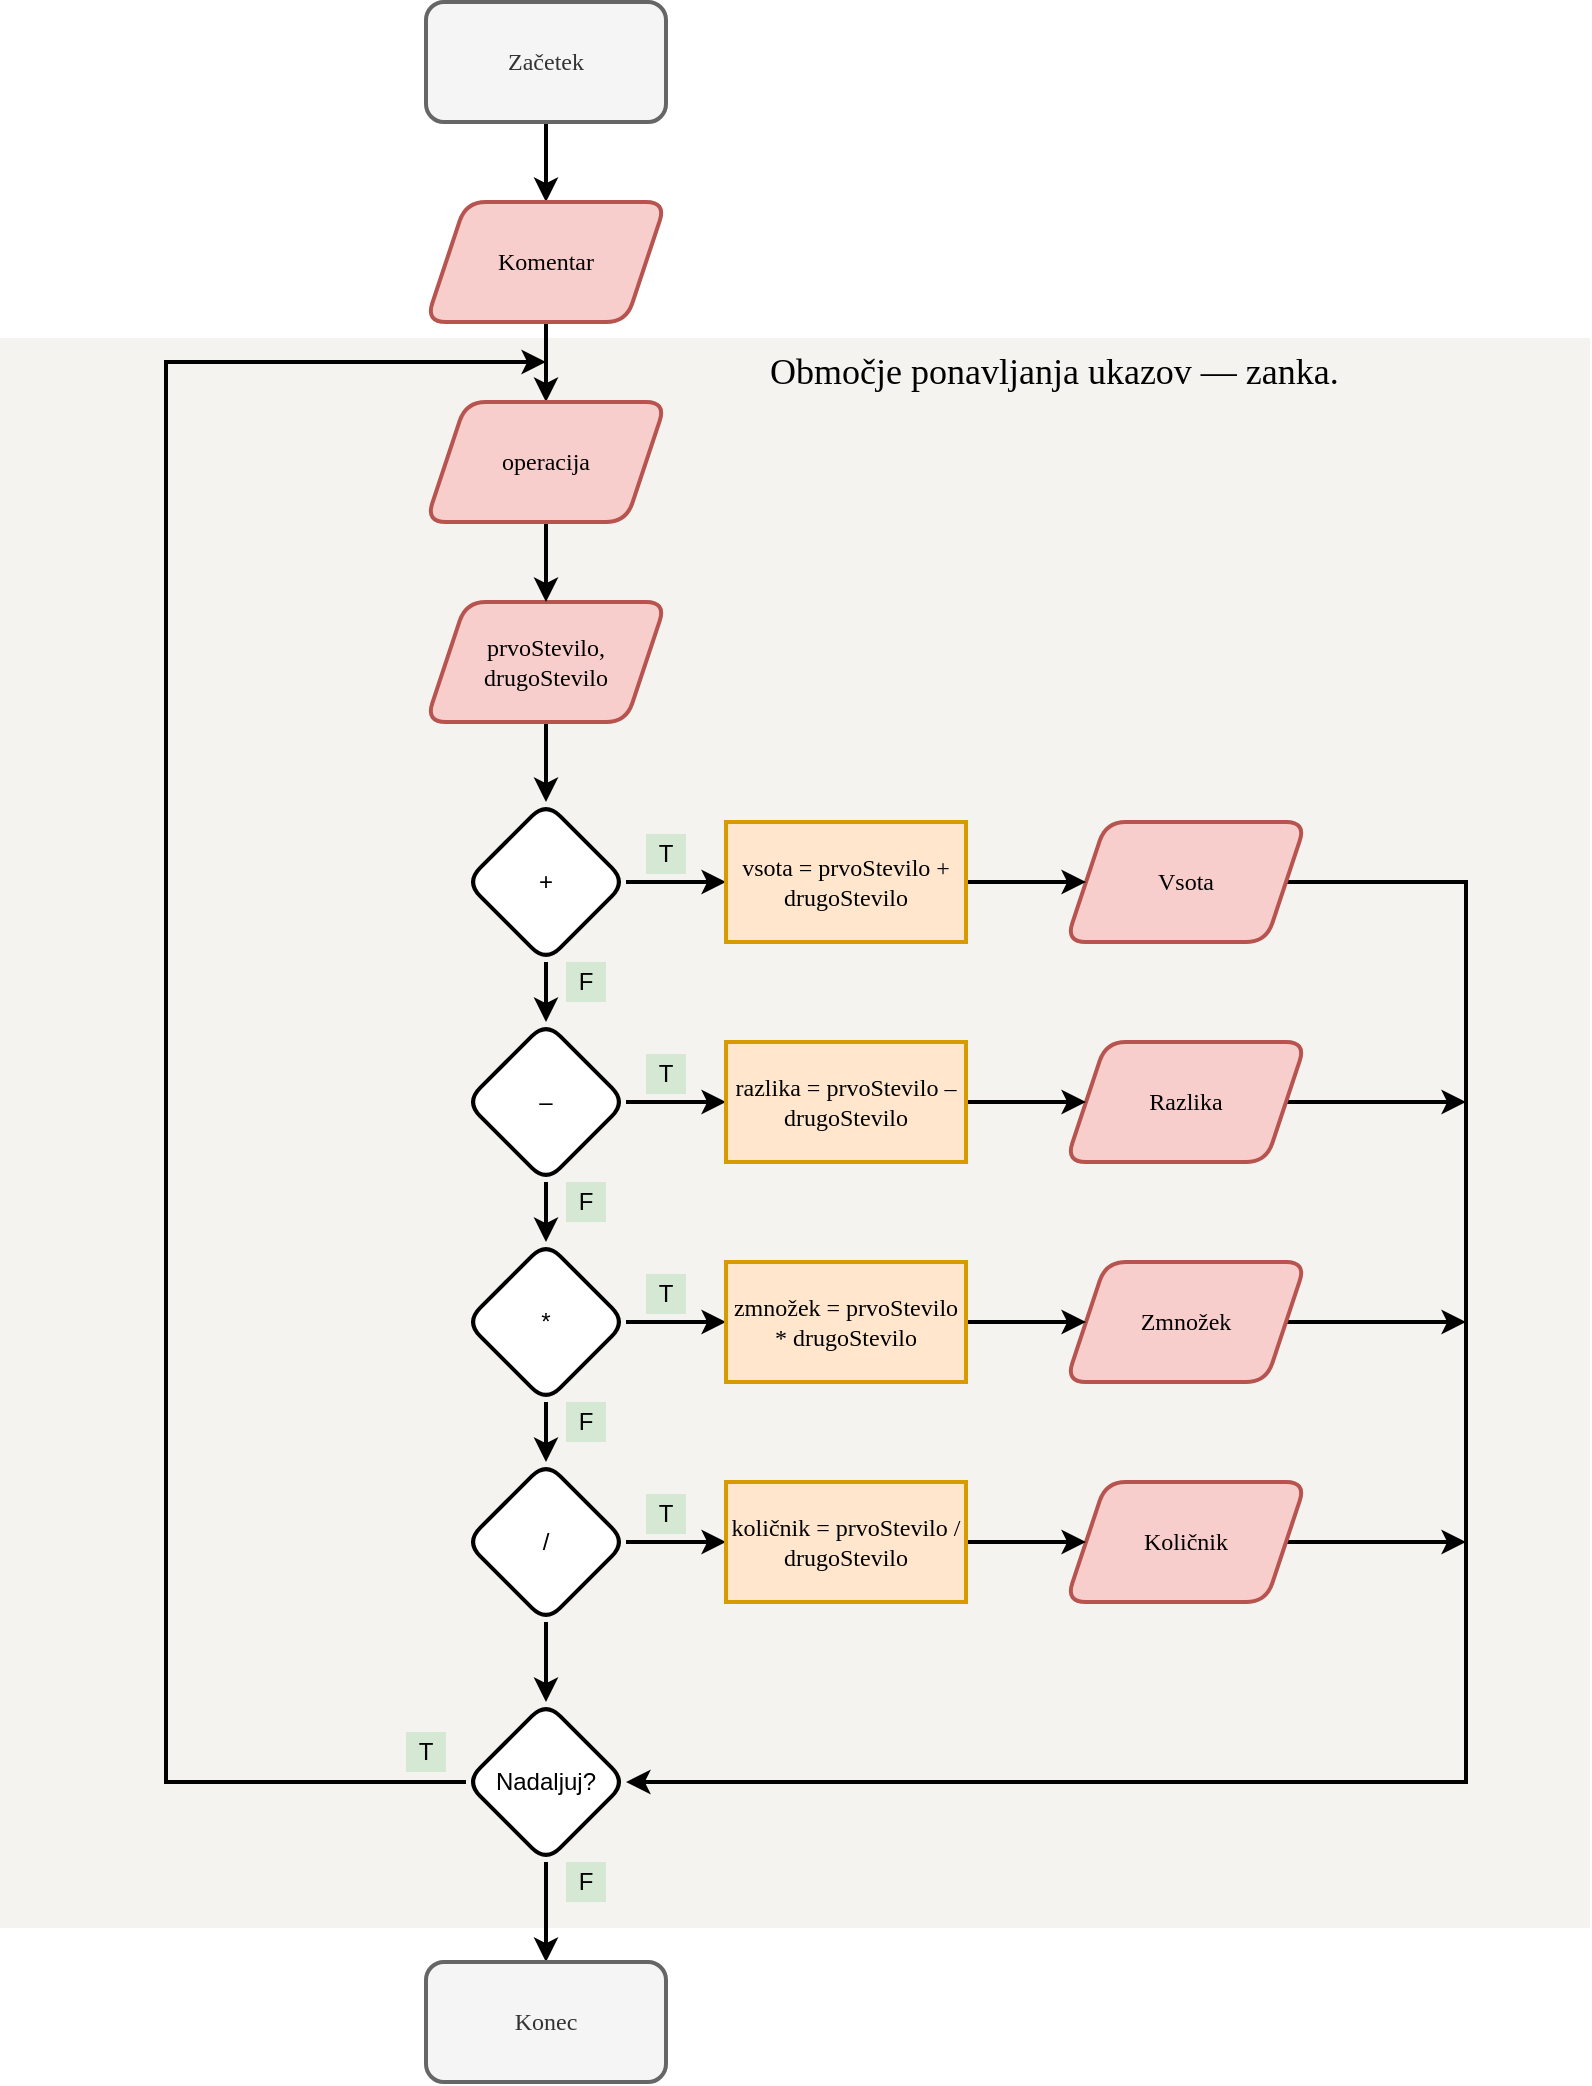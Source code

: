 <mxfile version="13.9.9" type="github">
  <diagram id="fycQSyhCZheVYzVLmbO5" name="Page-1">
    <mxGraphModel dx="1620" dy="1258" grid="1" gridSize="10" guides="1" tooltips="1" connect="1" arrows="1" fold="1" page="1" pageScale="1" pageWidth="827" pageHeight="1169" math="0" shadow="0">
      <root>
        <mxCell id="0" />
        <mxCell id="1" parent="0" />
        <mxCell id="EflzVE0-cOWdaxuLqOuZ-1" value="" style="whiteSpace=wrap;html=1;aspect=fixed;rounded=0;strokeWidth=2;strokeColor=none;gradientDirection=north;fillColor=#F5F3F0;" vertex="1" parent="1">
          <mxGeometry x="17" y="233" width="795" height="795" as="geometry" />
        </mxCell>
        <mxCell id="PB8nC3DUvfMvwmevtk14-12" style="edgeStyle=orthogonalEdgeStyle;rounded=0;orthogonalLoop=1;jettySize=auto;html=1;entryX=0.5;entryY=0;entryDx=0;entryDy=0;fontFamily=Georgia;strokeWidth=2;" parent="1" source="PB8nC3DUvfMvwmevtk14-13" target="PB8nC3DUvfMvwmevtk14-15" edge="1">
          <mxGeometry relative="1" as="geometry" />
        </mxCell>
        <mxCell id="PB8nC3DUvfMvwmevtk14-13" value="Začetek" style="rounded=1;whiteSpace=wrap;html=1;fontFamily=Georgia;strokeWidth=2;fillColor=#f5f5f5;strokeColor=#666666;fontColor=#333333;" parent="1" vertex="1">
          <mxGeometry x="230" y="65" width="120" height="60" as="geometry" />
        </mxCell>
        <mxCell id="PB8nC3DUvfMvwmevtk14-14" style="edgeStyle=orthogonalEdgeStyle;rounded=0;orthogonalLoop=1;jettySize=auto;html=1;strokeWidth=2;fontFamily=Georgia;" parent="1" source="PB8nC3DUvfMvwmevtk14-15" edge="1">
          <mxGeometry relative="1" as="geometry">
            <mxPoint x="290" y="265" as="targetPoint" />
          </mxGeometry>
        </mxCell>
        <mxCell id="PB8nC3DUvfMvwmevtk14-15" value="Komentar" style="shape=parallelogram;perimeter=parallelogramPerimeter;whiteSpace=wrap;html=1;fixedSize=1;strokeWidth=2;fontFamily=Georgia;fillColor=#f8cecc;strokeColor=#b85450;rounded=1;" parent="1" vertex="1">
          <mxGeometry x="230" y="165" width="120" height="60" as="geometry" />
        </mxCell>
        <mxCell id="PB8nC3DUvfMvwmevtk14-27" style="edgeStyle=orthogonalEdgeStyle;rounded=0;orthogonalLoop=1;jettySize=auto;html=1;entryX=0.5;entryY=0;entryDx=0;entryDy=0;strokeWidth=2;" parent="1" source="PB8nC3DUvfMvwmevtk14-17" target="PB8nC3DUvfMvwmevtk14-24" edge="1">
          <mxGeometry relative="1" as="geometry" />
        </mxCell>
        <mxCell id="PB8nC3DUvfMvwmevtk14-17" value="prvoStevilo, drugoStevilo" style="shape=parallelogram;perimeter=parallelogramPerimeter;whiteSpace=wrap;html=1;fixedSize=1;strokeWidth=2;fontFamily=Georgia;fillColor=#f8cecc;strokeColor=#b85450;rounded=1;" parent="1" vertex="1">
          <mxGeometry x="230" y="365" width="120" height="60" as="geometry" />
        </mxCell>
        <mxCell id="PB8nC3DUvfMvwmevtk14-26" style="edgeStyle=orthogonalEdgeStyle;rounded=0;orthogonalLoop=1;jettySize=auto;html=1;entryX=0.5;entryY=0;entryDx=0;entryDy=0;strokeWidth=2;" parent="1" source="PB8nC3DUvfMvwmevtk14-23" target="PB8nC3DUvfMvwmevtk14-17" edge="1">
          <mxGeometry relative="1" as="geometry" />
        </mxCell>
        <mxCell id="PB8nC3DUvfMvwmevtk14-23" value="operacija" style="shape=parallelogram;perimeter=parallelogramPerimeter;whiteSpace=wrap;html=1;fixedSize=1;strokeWidth=2;fontFamily=Georgia;fillColor=#f8cecc;strokeColor=#b85450;rounded=1;" parent="1" vertex="1">
          <mxGeometry x="230" y="265" width="120" height="60" as="geometry" />
        </mxCell>
        <mxCell id="PB8nC3DUvfMvwmevtk14-33" style="edgeStyle=orthogonalEdgeStyle;rounded=0;orthogonalLoop=1;jettySize=auto;html=1;entryX=0;entryY=0.5;entryDx=0;entryDy=0;strokeWidth=2;" parent="1" source="PB8nC3DUvfMvwmevtk14-24" target="PB8nC3DUvfMvwmevtk14-29" edge="1">
          <mxGeometry relative="1" as="geometry" />
        </mxCell>
        <mxCell id="PB8nC3DUvfMvwmevtk14-41" style="edgeStyle=orthogonalEdgeStyle;rounded=0;orthogonalLoop=1;jettySize=auto;html=1;entryX=0.5;entryY=0;entryDx=0;entryDy=0;strokeWidth=2;" parent="1" source="PB8nC3DUvfMvwmevtk14-24" target="PB8nC3DUvfMvwmevtk14-36" edge="1">
          <mxGeometry relative="1" as="geometry" />
        </mxCell>
        <mxCell id="PB8nC3DUvfMvwmevtk14-24" value="+" style="rhombus;whiteSpace=wrap;html=1;strokeWidth=2;rounded=1;" parent="1" vertex="1">
          <mxGeometry x="250" y="465" width="80" height="80" as="geometry" />
        </mxCell>
        <mxCell id="PB8nC3DUvfMvwmevtk14-69" style="edgeStyle=orthogonalEdgeStyle;rounded=0;orthogonalLoop=1;jettySize=auto;html=1;entryX=1;entryY=0.5;entryDx=0;entryDy=0;strokeWidth=2;" parent="1" source="PB8nC3DUvfMvwmevtk14-28" target="PB8nC3DUvfMvwmevtk14-60" edge="1">
          <mxGeometry relative="1" as="geometry">
            <Array as="points">
              <mxPoint x="750" y="505" />
              <mxPoint x="750" y="955" />
            </Array>
          </mxGeometry>
        </mxCell>
        <mxCell id="PB8nC3DUvfMvwmevtk14-28" value="Vsota" style="shape=parallelogram;perimeter=parallelogramPerimeter;whiteSpace=wrap;html=1;fixedSize=1;strokeWidth=2;fontFamily=Georgia;fillColor=#f8cecc;strokeColor=#b85450;rounded=1;" parent="1" vertex="1">
          <mxGeometry x="550" y="475" width="120" height="60" as="geometry" />
        </mxCell>
        <mxCell id="PB8nC3DUvfMvwmevtk14-32" style="edgeStyle=orthogonalEdgeStyle;rounded=0;orthogonalLoop=1;jettySize=auto;html=1;strokeWidth=2;" parent="1" source="PB8nC3DUvfMvwmevtk14-29" target="PB8nC3DUvfMvwmevtk14-28" edge="1">
          <mxGeometry relative="1" as="geometry" />
        </mxCell>
        <mxCell id="PB8nC3DUvfMvwmevtk14-29" value="vsota = prvoStevilo + drugoStevilo" style="rounded=0;whiteSpace=wrap;html=1;strokeWidth=2;fontFamily=Georgia;fillColor=#ffe6cc;strokeColor=#d79b00;" parent="1" vertex="1">
          <mxGeometry x="380" y="475" width="120" height="60" as="geometry" />
        </mxCell>
        <mxCell id="PB8nC3DUvfMvwmevtk14-34" value="T" style="text;html=1;fillColor=#d5e8d4;align=center;verticalAlign=middle;whiteSpace=wrap;rounded=0;" parent="1" vertex="1">
          <mxGeometry x="340" y="481" width="20" height="20" as="geometry" />
        </mxCell>
        <mxCell id="PB8nC3DUvfMvwmevtk14-35" style="edgeStyle=orthogonalEdgeStyle;rounded=0;orthogonalLoop=1;jettySize=auto;html=1;entryX=0;entryY=0.5;entryDx=0;entryDy=0;strokeWidth=2;" parent="1" source="PB8nC3DUvfMvwmevtk14-36" target="PB8nC3DUvfMvwmevtk14-39" edge="1">
          <mxGeometry relative="1" as="geometry" />
        </mxCell>
        <mxCell id="PB8nC3DUvfMvwmevtk14-54" style="edgeStyle=orthogonalEdgeStyle;rounded=0;orthogonalLoop=1;jettySize=auto;html=1;entryX=0.5;entryY=0;entryDx=0;entryDy=0;strokeWidth=2;" parent="1" source="PB8nC3DUvfMvwmevtk14-36" target="PB8nC3DUvfMvwmevtk14-43" edge="1">
          <mxGeometry relative="1" as="geometry" />
        </mxCell>
        <mxCell id="PB8nC3DUvfMvwmevtk14-36" value="–" style="rhombus;whiteSpace=wrap;html=1;strokeWidth=2;rounded=1;" parent="1" vertex="1">
          <mxGeometry x="250" y="575" width="80" height="80" as="geometry" />
        </mxCell>
        <mxCell id="PB8nC3DUvfMvwmevtk14-70" style="edgeStyle=orthogonalEdgeStyle;rounded=0;orthogonalLoop=1;jettySize=auto;html=1;strokeWidth=2;" parent="1" source="PB8nC3DUvfMvwmevtk14-37" edge="1">
          <mxGeometry relative="1" as="geometry">
            <mxPoint x="750" y="615" as="targetPoint" />
          </mxGeometry>
        </mxCell>
        <mxCell id="PB8nC3DUvfMvwmevtk14-37" value="Razlika" style="shape=parallelogram;perimeter=parallelogramPerimeter;whiteSpace=wrap;html=1;fixedSize=1;strokeWidth=2;fontFamily=Georgia;fillColor=#f8cecc;strokeColor=#b85450;rounded=1;" parent="1" vertex="1">
          <mxGeometry x="550" y="585" width="120" height="60" as="geometry" />
        </mxCell>
        <mxCell id="PB8nC3DUvfMvwmevtk14-38" style="edgeStyle=orthogonalEdgeStyle;rounded=0;orthogonalLoop=1;jettySize=auto;html=1;strokeWidth=2;" parent="1" source="PB8nC3DUvfMvwmevtk14-39" target="PB8nC3DUvfMvwmevtk14-37" edge="1">
          <mxGeometry relative="1" as="geometry" />
        </mxCell>
        <mxCell id="PB8nC3DUvfMvwmevtk14-39" value="razlika = prvoStevilo – drugoStevilo" style="rounded=0;whiteSpace=wrap;html=1;strokeWidth=2;fontFamily=Georgia;fillColor=#ffe6cc;strokeColor=#d79b00;" parent="1" vertex="1">
          <mxGeometry x="380" y="585" width="120" height="60" as="geometry" />
        </mxCell>
        <mxCell id="PB8nC3DUvfMvwmevtk14-40" value="T" style="text;html=1;fillColor=#d5e8d4;align=center;verticalAlign=middle;whiteSpace=wrap;rounded=0;" parent="1" vertex="1">
          <mxGeometry x="340" y="591" width="20" height="20" as="geometry" />
        </mxCell>
        <mxCell id="PB8nC3DUvfMvwmevtk14-42" style="edgeStyle=orthogonalEdgeStyle;rounded=0;orthogonalLoop=1;jettySize=auto;html=1;entryX=0;entryY=0.5;entryDx=0;entryDy=0;strokeWidth=2;" parent="1" source="PB8nC3DUvfMvwmevtk14-43" target="PB8nC3DUvfMvwmevtk14-46" edge="1">
          <mxGeometry relative="1" as="geometry" />
        </mxCell>
        <mxCell id="PB8nC3DUvfMvwmevtk14-55" style="edgeStyle=orthogonalEdgeStyle;rounded=0;orthogonalLoop=1;jettySize=auto;html=1;entryX=0.5;entryY=0;entryDx=0;entryDy=0;strokeWidth=2;" parent="1" source="PB8nC3DUvfMvwmevtk14-43" target="PB8nC3DUvfMvwmevtk14-49" edge="1">
          <mxGeometry relative="1" as="geometry" />
        </mxCell>
        <mxCell id="PB8nC3DUvfMvwmevtk14-43" value="*" style="rhombus;whiteSpace=wrap;html=1;strokeWidth=2;rounded=1;" parent="1" vertex="1">
          <mxGeometry x="250" y="685" width="80" height="80" as="geometry" />
        </mxCell>
        <mxCell id="PB8nC3DUvfMvwmevtk14-71" style="edgeStyle=orthogonalEdgeStyle;rounded=0;orthogonalLoop=1;jettySize=auto;html=1;strokeWidth=2;" parent="1" source="PB8nC3DUvfMvwmevtk14-44" edge="1">
          <mxGeometry relative="1" as="geometry">
            <mxPoint x="750" y="725" as="targetPoint" />
          </mxGeometry>
        </mxCell>
        <mxCell id="PB8nC3DUvfMvwmevtk14-44" value="Zmnožek" style="shape=parallelogram;perimeter=parallelogramPerimeter;whiteSpace=wrap;html=1;fixedSize=1;strokeWidth=2;fontFamily=Georgia;fillColor=#f8cecc;strokeColor=#b85450;rounded=1;" parent="1" vertex="1">
          <mxGeometry x="550" y="695" width="120" height="60" as="geometry" />
        </mxCell>
        <mxCell id="PB8nC3DUvfMvwmevtk14-45" style="edgeStyle=orthogonalEdgeStyle;rounded=0;orthogonalLoop=1;jettySize=auto;html=1;strokeWidth=2;" parent="1" source="PB8nC3DUvfMvwmevtk14-46" target="PB8nC3DUvfMvwmevtk14-44" edge="1">
          <mxGeometry relative="1" as="geometry" />
        </mxCell>
        <mxCell id="PB8nC3DUvfMvwmevtk14-46" value="zmnožek = prvoStevilo * drugoStevilo" style="rounded=0;whiteSpace=wrap;html=1;strokeWidth=2;fontFamily=Georgia;fillColor=#ffe6cc;strokeColor=#d79b00;" parent="1" vertex="1">
          <mxGeometry x="380" y="695" width="120" height="60" as="geometry" />
        </mxCell>
        <mxCell id="PB8nC3DUvfMvwmevtk14-47" value="T" style="text;html=1;fillColor=#d5e8d4;align=center;verticalAlign=middle;whiteSpace=wrap;rounded=0;" parent="1" vertex="1">
          <mxGeometry x="340" y="701" width="20" height="20" as="geometry" />
        </mxCell>
        <mxCell id="PB8nC3DUvfMvwmevtk14-48" style="edgeStyle=orthogonalEdgeStyle;rounded=0;orthogonalLoop=1;jettySize=auto;html=1;entryX=0;entryY=0.5;entryDx=0;entryDy=0;strokeWidth=2;" parent="1" source="PB8nC3DUvfMvwmevtk14-49" target="PB8nC3DUvfMvwmevtk14-52" edge="1">
          <mxGeometry relative="1" as="geometry" />
        </mxCell>
        <mxCell id="PB8nC3DUvfMvwmevtk14-62" style="edgeStyle=orthogonalEdgeStyle;rounded=0;orthogonalLoop=1;jettySize=auto;html=1;entryX=0.5;entryY=0;entryDx=0;entryDy=0;strokeWidth=2;" parent="1" source="PB8nC3DUvfMvwmevtk14-49" edge="1">
          <mxGeometry relative="1" as="geometry">
            <mxPoint x="290" y="915" as="targetPoint" />
          </mxGeometry>
        </mxCell>
        <mxCell id="PB8nC3DUvfMvwmevtk14-49" value="/" style="rhombus;whiteSpace=wrap;html=1;strokeWidth=2;rounded=1;" parent="1" vertex="1">
          <mxGeometry x="250" y="795" width="80" height="80" as="geometry" />
        </mxCell>
        <mxCell id="PB8nC3DUvfMvwmevtk14-72" style="edgeStyle=orthogonalEdgeStyle;rounded=0;orthogonalLoop=1;jettySize=auto;html=1;strokeWidth=2;" parent="1" source="PB8nC3DUvfMvwmevtk14-50" edge="1">
          <mxGeometry relative="1" as="geometry">
            <mxPoint x="750" y="835" as="targetPoint" />
          </mxGeometry>
        </mxCell>
        <mxCell id="PB8nC3DUvfMvwmevtk14-50" value="Količnik" style="shape=parallelogram;perimeter=parallelogramPerimeter;whiteSpace=wrap;html=1;fixedSize=1;strokeWidth=2;fontFamily=Georgia;fillColor=#f8cecc;strokeColor=#b85450;rounded=1;" parent="1" vertex="1">
          <mxGeometry x="550" y="805" width="120" height="60" as="geometry" />
        </mxCell>
        <mxCell id="PB8nC3DUvfMvwmevtk14-51" style="edgeStyle=orthogonalEdgeStyle;rounded=0;orthogonalLoop=1;jettySize=auto;html=1;strokeWidth=2;" parent="1" source="PB8nC3DUvfMvwmevtk14-52" target="PB8nC3DUvfMvwmevtk14-50" edge="1">
          <mxGeometry relative="1" as="geometry" />
        </mxCell>
        <mxCell id="PB8nC3DUvfMvwmevtk14-52" value="količnik = prvoStevilo / drugoStevilo" style="rounded=0;whiteSpace=wrap;html=1;strokeWidth=2;fontFamily=Georgia;fillColor=#ffe6cc;strokeColor=#d79b00;" parent="1" vertex="1">
          <mxGeometry x="380" y="805" width="120" height="60" as="geometry" />
        </mxCell>
        <mxCell id="PB8nC3DUvfMvwmevtk14-53" value="T" style="text;html=1;fillColor=#d5e8d4;align=center;verticalAlign=middle;whiteSpace=wrap;rounded=0;" parent="1" vertex="1">
          <mxGeometry x="340" y="811" width="20" height="20" as="geometry" />
        </mxCell>
        <mxCell id="PB8nC3DUvfMvwmevtk14-56" value="F" style="text;html=1;fillColor=#d5e8d4;align=center;verticalAlign=middle;whiteSpace=wrap;rounded=0;" parent="1" vertex="1">
          <mxGeometry x="300" y="545" width="20" height="20" as="geometry" />
        </mxCell>
        <mxCell id="PB8nC3DUvfMvwmevtk14-57" value="F" style="text;html=1;fillColor=#d5e8d4;align=center;verticalAlign=middle;whiteSpace=wrap;rounded=0;" parent="1" vertex="1">
          <mxGeometry x="300" y="655" width="20" height="20" as="geometry" />
        </mxCell>
        <mxCell id="PB8nC3DUvfMvwmevtk14-58" value="F" style="text;html=1;fillColor=#d5e8d4;align=center;verticalAlign=middle;whiteSpace=wrap;rounded=0;" parent="1" vertex="1">
          <mxGeometry x="300" y="765" width="20" height="20" as="geometry" />
        </mxCell>
        <mxCell id="PB8nC3DUvfMvwmevtk14-66" style="edgeStyle=orthogonalEdgeStyle;rounded=0;orthogonalLoop=1;jettySize=auto;html=1;strokeWidth=2;" parent="1" source="PB8nC3DUvfMvwmevtk14-60" edge="1">
          <mxGeometry relative="1" as="geometry">
            <mxPoint x="290" y="245" as="targetPoint" />
            <Array as="points">
              <mxPoint x="100" y="955" />
              <mxPoint x="100" y="245" />
              <mxPoint x="270" y="245" />
            </Array>
          </mxGeometry>
        </mxCell>
        <mxCell id="PB8nC3DUvfMvwmevtk14-68" style="edgeStyle=orthogonalEdgeStyle;rounded=0;orthogonalLoop=1;jettySize=auto;html=1;exitX=0.5;exitY=1;exitDx=0;exitDy=0;entryX=0.5;entryY=0;entryDx=0;entryDy=0;strokeWidth=2;" parent="1" source="PB8nC3DUvfMvwmevtk14-60" target="PB8nC3DUvfMvwmevtk14-67" edge="1">
          <mxGeometry relative="1" as="geometry" />
        </mxCell>
        <mxCell id="PB8nC3DUvfMvwmevtk14-60" value="Nadaljuj?" style="rhombus;whiteSpace=wrap;html=1;rounded=1;strokeWidth=2;" parent="1" vertex="1">
          <mxGeometry x="250" y="915" width="80" height="80" as="geometry" />
        </mxCell>
        <mxCell id="PB8nC3DUvfMvwmevtk14-63" value="T" style="text;html=1;fillColor=#d5e8d4;align=center;verticalAlign=middle;whiteSpace=wrap;rounded=0;" parent="1" vertex="1">
          <mxGeometry x="220" y="930" width="20" height="20" as="geometry" />
        </mxCell>
        <mxCell id="PB8nC3DUvfMvwmevtk14-64" value="F" style="text;html=1;fillColor=#d5e8d4;align=center;verticalAlign=middle;whiteSpace=wrap;rounded=0;" parent="1" vertex="1">
          <mxGeometry x="300" y="995" width="20" height="20" as="geometry" />
        </mxCell>
        <mxCell id="PB8nC3DUvfMvwmevtk14-67" value="Konec" style="rounded=1;whiteSpace=wrap;html=1;fontFamily=Georgia;strokeWidth=2;fillColor=#f5f5f5;strokeColor=#666666;fontColor=#333333;" parent="1" vertex="1">
          <mxGeometry x="230" y="1045" width="120" height="60" as="geometry" />
        </mxCell>
        <mxCell id="EflzVE0-cOWdaxuLqOuZ-2" value="Območje ponavljanja ukazov — zanka." style="text;html=1;strokeColor=none;fillColor=none;align=left;verticalAlign=middle;whiteSpace=wrap;rounded=0;fontFamily=Georgia;fontSize=18;" vertex="1" parent="1">
          <mxGeometry x="400" y="240" width="370" height="20" as="geometry" />
        </mxCell>
      </root>
    </mxGraphModel>
  </diagram>
</mxfile>

